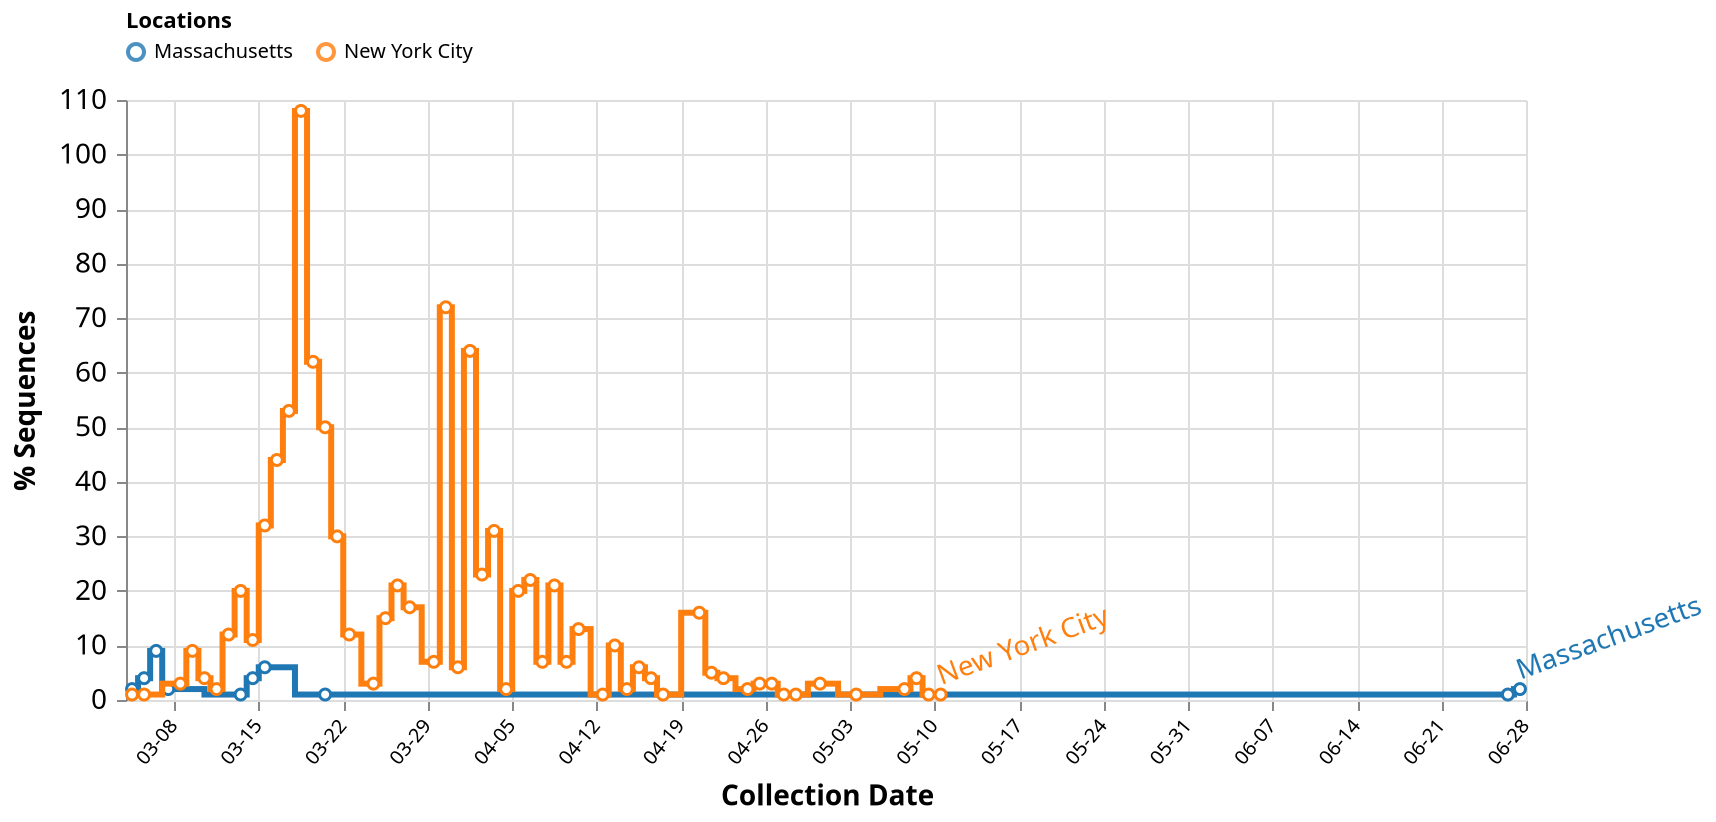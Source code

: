 {
  "$schema": "https://vega.github.io/schema/vega/v5.json",
  "description": "A basic line chart example.",
  "width": 700,
  "height": 300,
  "padding": 5,

  "signals": [
    {
      "name": "interpolate",
      "value": "step"
    },
    {
      "name": "hoverLocation",
      "value": null,
      "on": [
        {
          "events": {
            "merge": [
              {"markname": "locationlines", "type": "mouseover", "consume": true },
              {"markname": "locationdots", "type": "mouseover", "consume": true },
              {"markname": "locationlabel", "type": "mouseover", "consume": true }
            ]
          },
          "update": "{location: datum.location}",
          "force": true
        },
        {
          "events": {
            "merge": [
              {"markname": "locationlines", "type": "mouseout", "consume": true },
              {"markname": "locationdots", "type": "mouseout", "consume": true },
              {"markname": "locationlabel", "type": "mouseout", "consume": true }
            ]
          },
          "update": "null",
          "force": true
        }
      ]
    },
    {
      "name": "dateRangeStart",
      "value": 1575158400000,
      "comment": "Along with dateRangeEnd, these are hard limits on the dates shown. May need to update when we hit 2021. Dates are in milliseconds, unix epoch"
    },
    {
      "name": "dateRangeEnd",
      "value": 1609372800000
    },
    {
      "name": "dateBin",
      "value": 86400000,
      "comment": "Binning of observations by date, where date is in milliseconds. Default is 1 day (1000 * 60 * 60 * 24 = 86400000). This should never be less than a day. This is passed to the bin transform of cases_by_date_and_group. (1 week = 604800000)"
    },
    { "name": "cumulativeWindow", "value": [0, 0]},
    { "name": "yField", "value": "cases_sum_agg" },
    { "name": "yLabel", "value": "% Sequences" },
    {
      "name": "clear",
      "value": true,
      "comment": "If clicking on anything but a grouped bar, then clear the selection (by clearing the 'selection' data object)",
      "on": [
        {
          "events": "mouseup[!event.item]",
          "update": "true",
          "force": true
        }
      ]
    },
    {
      "name": "shift",
      "value": false,
      "comment": "Track whether or not the shift key is pressed. Used to select multiple groups by holding down shift before clicking",
      "on": [
        {
          "events": {
            "merge": [
              { "markname": "locationlines", "type": "click" },
              { "markname": "locationdots", "type": "click" },
              { "markname": "locationlabel", "type": "click" }
            ]
          },
          "update": "event.shiftKey",
          "force": true
        },
        {
          "events": "@legendLabel:click, @legendSymbol:click",
          "update": "{location: datum.value}",
          "force": true
        }
      ]
    },
    {
      "name": "clicked",
      "value": null,
      "comment": "Track clicks on the group bars, for selection purposes",
      "on": [
        {
          "events": {
            "merge": [
              { "markname": "locationlines", "type": "click" },
              { "markname": "locationdots", "type": "click" },
              { "markname": "locationlabel", "type": "click" }
            ]
          },
          "update": "{location: datum.location}",
          "force": true
        },
        {
          "events": "@legendLabel:click, @legendSymbol:click",
          "update": "{location: datum.value}",
          "force": true
        }
      ]
    }
  ],

  "data": [
    {
      "name": "selectedGroups",
      "values": [
        {"group": "B.1"},
        {"group": "B.1.3"}
      ]
    },
    {
      "name": "location_data",
      "format": {
        "parse": {
          "location": "string",
          "cases_sum": "number",
          "location_counts": "number",
          "date": "date:'%Q'"
        }
      },
      "values": [{"location":"Massachusetts","date":1580256000000,"group":"B","cases_sum":1,"location_counts":40,"color":"#006386"},{"location":"Massachusetts","date":1583366400000,"group":"B.1","cases_sum":4,"location_counts":40,"color":"#007a81"},{"location":"Massachusetts","date":1583366400000,"group":"B.2","cases_sum":1,"location_counts":40,"color":"#008f96"},{"location":"Massachusetts","date":1583452800000,"group":"B.1","cases_sum":9,"location_counts":40,"color":"#007a81"},{"location":"Massachusetts","date":1583539200000,"group":"B.1","cases_sum":2,"location_counts":40,"color":"#007a81"},{"location":"Massachusetts","date":1583280000000,"group":"B.1","cases_sum":2,"location_counts":40,"color":"#007a81"},{"location":"Massachusetts","date":1584144000000,"group":"A.1","cases_sum":1,"location_counts":40,"color":"#f45455"},{"location":"Massachusetts","date":1584144000000,"group":"B.1.5.4","cases_sum":1,"location_counts":40,"color":"#1b8018"},{"location":"Massachusetts","date":1584144000000,"group":"B.1","cases_sum":4,"location_counts":40,"color":"#007a81"},{"location":"Massachusetts","date":1584144000000,"group":"A.3","cases_sum":2,"location_counts":40,"color":"#e9494c"},{"location":"Massachusetts","date":1584144000000,"group":"B.1.5","cases_sum":1,"location_counts":40,"color":"#038060"},{"location":"Massachusetts","date":1584144000000,"group":"B.1.1","cases_sum":1,"location_counts":40,"color":"#069471"},{"location":"Massachusetts","date":1584057600000,"group":"B.1","cases_sum":1,"location_counts":40,"color":"#007a81"},{"location":"Massachusetts","date":1584230400000,"group":"B.1","cases_sum":6,"location_counts":40,"color":"#007a81"},{"location":"Massachusetts","date":1584662400000,"group":"B.1","cases_sum":1,"location_counts":40,"color":"#007a81"},{"location":"Massachusetts","date":1593216000000,"group":"B.1","cases_sum":2,"location_counts":40,"color":"#007a81"},{"location":"Massachusetts","date":1593129600000,"group":"B.1","cases_sum":1,"location_counts":40,"color":"#007a81"},{"location":"New York City","date":1584316800000,"group":"B.1","cases_sum":37,"location_counts":1023,"color":"#007a81"},{"location":"New York City","date":1584316800000,"group":"B.1.3","cases_sum":7,"location_counts":1023,"color":"#08a982"},{"location":"New York City","date":1584316800000,"group":"B.2","cases_sum":5,"location_counts":1023,"color":"#008f96"},{"location":"New York City","date":1584316800000,"group":"A.3","cases_sum":1,"location_counts":1023,"color":"#e9494c"},{"location":"New York City","date":1584316800000,"group":"B.1.1","cases_sum":2,"location_counts":1023,"color":"#069471"},{"location":"New York City","date":1584403200000,"group":"B.1","cases_sum":43,"location_counts":1023,"color":"#007a81"},{"location":"New York City","date":1584403200000,"group":"B.1.3","cases_sum":10,"location_counts":1023,"color":"#08a982"},{"location":"New York City","date":1584403200000,"group":"B.2.1","cases_sum":1,"location_counts":1023,"color":"#0abe94"},{"location":"New York City","date":1584403200000,"group":"B.2","cases_sum":6,"location_counts":1023,"color":"#008f96"},{"location":"New York City","date":1584403200000,"group":"A.1","cases_sum":1,"location_counts":1023,"color":"#f45455"},{"location":"New York City","date":1584403200000,"group":"B","cases_sum":1,"location_counts":1023,"color":"#006386"},{"location":"New York City","date":1584403200000,"group":"B.1.26","cases_sum":1,"location_counts":1023,"color":"#0ad3a7"},{"location":"New York City","date":1584144000000,"group":"B.1","cases_sum":10,"location_counts":1023,"color":"#007a81"},{"location":"New York City","date":1584144000000,"group":"B.1.1","cases_sum":2,"location_counts":1023,"color":"#069471"},{"location":"New York City","date":1584144000000,"group":"B.1.3","cases_sum":1,"location_counts":1023,"color":"#08a982"},{"location":"New York City","date":1584144000000,"group":"A","cases_sum":1,"location_counts":1023,"color":"#821b2a"},{"location":"New York City","date":1584144000000,"group":"A.1","cases_sum":1,"location_counts":1023,"color":"#f45455"},{"location":"New York City","date":1584230400000,"group":"B.1","cases_sum":28,"location_counts":1023,"color":"#007a81"},{"location":"New York City","date":1584230400000,"group":"B.1.3","cases_sum":4,"location_counts":1023,"color":"#08a982"},{"location":"New York City","date":1584230400000,"group":"B.1.1","cases_sum":1,"location_counts":1023,"color":"#069471"},{"location":"New York City","date":1584230400000,"group":"B.1.26","cases_sum":1,"location_counts":1023,"color":"#0ad3a7"},{"location":"New York City","date":1584230400000,"group":"B.1.29","cases_sum":2,"location_counts":1023,"color":"#07e9ba"},{"location":"New York City","date":1584230400000,"group":"B.2","cases_sum":1,"location_counts":1023,"color":"#008f96"},{"location":"New York City","date":1584489600000,"group":"A","cases_sum":3,"location_counts":1023,"color":"#821b2a"},{"location":"New York City","date":1584489600000,"group":"B.2","cases_sum":6,"location_counts":1023,"color":"#008f96"},{"location":"New York City","date":1584489600000,"group":"B.1","cases_sum":81,"location_counts":1023,"color":"#007a81"},{"location":"New York City","date":1584489600000,"group":"B.1.3","cases_sum":27,"location_counts":1023,"color":"#08a982"},{"location":"New York City","date":1584489600000,"group":"B.1.26","cases_sum":3,"location_counts":1023,"color":"#0ad3a7"},{"location":"New York City","date":1584489600000,"group":"B.1.1","cases_sum":4,"location_counts":1023,"color":"#069471"},{"location":"New York City","date":1584489600000,"group":"B.1.1.9","cases_sum":1,"location_counts":1023,"color":"#2a9424"},{"location":"New York City","date":1584489600000,"group":"A.5","cases_sum":1,"location_counts":1023,"color":"#de3e42"},{"location":"New York City","date":1584489600000,"group":"B.1.p2","cases_sum":1,"location_counts":1023,"color":"#00ffce"},{"location":"New York City","date":1584489600000,"group":"A.1","cases_sum":3,"location_counts":1023,"color":"#f45455"},{"location":"New York City","date":1584489600000,"group":"B.2.1","cases_sum":1,"location_counts":1023,"color":"#0abe94"},{"location":"New York City","date":1584489600000,"group":"B.1.5","cases_sum":1,"location_counts":1023,"color":"#038060"},{"location":"New York City","date":1584576000000,"group":"B.1.3","cases_sum":11,"location_counts":1023,"color":"#08a982"},{"location":"New York City","date":1584576000000,"group":"B.1","cases_sum":51,"location_counts":1023,"color":"#007a81"},{"location":"New York City","date":1584576000000,"group":"B.1.1","cases_sum":1,"location_counts":1023,"color":"#069471"},{"location":"New York City","date":1584576000000,"group":"B.1.1.9","cases_sum":1,"location_counts":1023,"color":"#2a9424"},{"location":"New York City","date":1584576000000,"group":"B.2","cases_sum":3,"location_counts":1023,"color":"#008f96"},{"location":"New York City","date":1584576000000,"group":"A","cases_sum":1,"location_counts":1023,"color":"#821b2a"},{"location":"New York City","date":1584576000000,"group":"A.3","cases_sum":1,"location_counts":1023,"color":"#e9494c"},{"location":"New York City","date":1584576000000,"group":"A.1","cases_sum":1,"location_counts":1023,"color":"#f45455"},{"location":"New York City","date":1583884800000,"group":"B.1.1","cases_sum":1,"location_counts":1023,"color":"#069471"},{"location":"New York City","date":1583884800000,"group":"B.1","cases_sum":2,"location_counts":1023,"color":"#007a81"},{"location":"New York City","date":1583884800000,"group":"A.1","cases_sum":2,"location_counts":1023,"color":"#f45455"},{"location":"New York City","date":1584057600000,"group":"B.1","cases_sum":19,"location_counts":1023,"color":"#007a81"},{"location":"New York City","date":1584057600000,"group":"A","cases_sum":1,"location_counts":1023,"color":"#821b2a"},{"location":"New York City","date":1584057600000,"group":"A.1","cases_sum":1,"location_counts":1023,"color":"#f45455"},{"location":"New York City","date":1584057600000,"group":"B.2","cases_sum":2,"location_counts":1023,"color":"#008f96"},{"location":"New York City","date":1584057600000,"group":"B.1.1","cases_sum":2,"location_counts":1023,"color":"#069471"},{"location":"New York City","date":1584057600000,"group":"B.1.3","cases_sum":1,"location_counts":1023,"color":"#08a982"},{"location":"New York City","date":1584748800000,"group":"B.1","cases_sum":25,"location_counts":1023,"color":"#007a81"},{"location":"New York City","date":1584748800000,"group":"B.1.3","cases_sum":5,"location_counts":1023,"color":"#08a982"},{"location":"New York City","date":1584748800000,"group":"A","cases_sum":1,"location_counts":1023,"color":"#821b2a"},{"location":"New York City","date":1584748800000,"group":"B.1.29","cases_sum":1,"location_counts":1023,"color":"#07e9ba"},{"location":"New York City","date":1584748800000,"group":"B.2","cases_sum":1,"location_counts":1023,"color":"#008f96"},{"location":"New York City","date":1584662400000,"group":"B.1","cases_sum":42,"location_counts":1023,"color":"#007a81"},{"location":"New York City","date":1584662400000,"group":"B.2","cases_sum":4,"location_counts":1023,"color":"#008f96"},{"location":"New York City","date":1584662400000,"group":"B.1.1","cases_sum":4,"location_counts":1023,"color":"#069471"},{"location":"New York City","date":1584662400000,"group":"A.2","cases_sum":1,"location_counts":1023,"color":"#d4333a"},{"location":"New York City","date":1584662400000,"group":"B.1.3","cases_sum":8,"location_counts":1023,"color":"#08a982"},{"location":"New York City","date":1584662400000,"group":"A.1","cases_sum":1,"location_counts":1023,"color":"#f45455"},{"location":"New York City","date":1584835200000,"group":"B.1","cases_sum":11,"location_counts":1023,"color":"#007a81"},{"location":"New York City","date":1584835200000,"group":"B.1.3","cases_sum":1,"location_counts":1023,"color":"#08a982"},{"location":"New York City","date":1584835200000,"group":"B.1.1","cases_sum":1,"location_counts":1023,"color":"#069471"},{"location":"New York City","date":1585612800000,"group":"B.1","cases_sum":5,"location_counts":1023,"color":"#007a81"},{"location":"New York City","date":1585612800000,"group":"B.1.3","cases_sum":1,"location_counts":1023,"color":"#08a982"},{"location":"New York City","date":1585612800000,"group":"B.1.1","cases_sum":1,"location_counts":1023,"color":"#069471"},{"location":"New York City","date":1585699200000,"group":"B.1.1","cases_sum":3,"location_counts":1023,"color":"#069471"},{"location":"New York City","date":1585699200000,"group":"B.1.p2","cases_sum":1,"location_counts":1023,"color":"#00ffce"},{"location":"New York City","date":1585699200000,"group":"B.1","cases_sum":49,"location_counts":1023,"color":"#007a81"},{"location":"New York City","date":1585699200000,"group":"B.1.3","cases_sum":15,"location_counts":1023,"color":"#08a982"},{"location":"New York City","date":1585699200000,"group":"B.1.1.1","cases_sum":1,"location_counts":1023,"color":"#39a930"},{"location":"New York City","date":1585699200000,"group":"B.2","cases_sum":2,"location_counts":1023,"color":"#008f96"},{"location":"New York City","date":1583625600000,"group":"B.1","cases_sum":3,"location_counts":1023,"color":"#007a81"},{"location":"New York City","date":1585872000000,"group":"B.1","cases_sum":26,"location_counts":1023,"color":"#007a81"},{"location":"New York City","date":1585872000000,"group":"B.1.3","cases_sum":5,"location_counts":1023,"color":"#08a982"},{"location":"New York City","date":1585872000000,"group":"B.2","cases_sum":3,"location_counts":1023,"color":"#008f96"},{"location":"New York City","date":1585872000000,"group":"B.1.1","cases_sum":2,"location_counts":1023,"color":"#069471"},{"location":"New York City","date":1585872000000,"group":"B.1.5","cases_sum":1,"location_counts":1023,"color":"#038060"},{"location":"New York City","date":1583971200000,"group":"B.1","cases_sum":11,"location_counts":1023,"color":"#007a81"},{"location":"New York City","date":1583971200000,"group":"A.1","cases_sum":1,"location_counts":1023,"color":"#f45455"},{"location":"New York City","date":1583971200000,"group":"B.1.1","cases_sum":1,"location_counts":1023,"color":"#069471"},{"location":"New York City","date":1583971200000,"group":"A","cases_sum":1,"location_counts":1023,"color":"#821b2a"},{"location":"New York City","date":1583971200000,"group":"B.1.5","cases_sum":1,"location_counts":1023,"color":"#038060"},{"location":"New York City","date":1583971200000,"group":"B.1.3","cases_sum":1,"location_counts":1023,"color":"#08a982"},{"location":"New York City","date":1585526400000,"group":"B.1.3","cases_sum":10,"location_counts":1023,"color":"#08a982"},{"location":"New York City","date":1585526400000,"group":"B","cases_sum":2,"location_counts":1023,"color":"#006386"},{"location":"New York City","date":1585526400000,"group":"B.1","cases_sum":62,"location_counts":1023,"color":"#007a81"},{"location":"New York City","date":1585526400000,"group":"B.2","cases_sum":1,"location_counts":1023,"color":"#008f96"},{"location":"New York City","date":1585526400000,"group":"B.1.26","cases_sum":5,"location_counts":1023,"color":"#0ad3a7"},{"location":"New York City","date":1585526400000,"group":"B.1.1","cases_sum":1,"location_counts":1023,"color":"#069471"},{"location":"New York City","date":1585526400000,"group":"A.1","cases_sum":2,"location_counts":1023,"color":"#f45455"},{"location":"New York City","date":1585526400000,"group":"A","cases_sum":1,"location_counts":1023,"color":"#821b2a"},{"location":"New York City","date":1585526400000,"group":"A.3","cases_sum":1,"location_counts":1023,"color":"#e9494c"},{"location":"New York City","date":1586131200000,"group":"B.1","cases_sum":18,"location_counts":1023,"color":"#007a81"},{"location":"New York City","date":1586131200000,"group":"B.1.3","cases_sum":4,"location_counts":1023,"color":"#08a982"},{"location":"New York City","date":1586131200000,"group":"B.1.26","cases_sum":1,"location_counts":1023,"color":"#0ad3a7"},{"location":"New York City","date":1586131200000,"group":"B.2","cases_sum":1,"location_counts":1023,"color":"#008f96"},{"location":"New York City","date":1586131200000,"group":"B.1.41","cases_sum":1,"location_counts":1023,"color":"#006d51"},{"location":"New York City","date":1586131200000,"group":"B.1.29","cases_sum":1,"location_counts":1023,"color":"#07e9ba"},{"location":"New York City","date":1586044800000,"group":"B.1","cases_sum":19,"location_counts":1023,"color":"#007a81"},{"location":"New York City","date":1586044800000,"group":"B.1.3","cases_sum":1,"location_counts":1023,"color":"#08a982"},{"location":"New York City","date":1585785600000,"group":"B.1","cases_sum":22,"location_counts":1023,"color":"#007a81"},{"location":"New York City","date":1585785600000,"group":"B.1.1","cases_sum":2,"location_counts":1023,"color":"#069471"},{"location":"New York City","date":1585785600000,"group":"B.1.26","cases_sum":1,"location_counts":1023,"color":"#0ad3a7"},{"location":"New York City","date":1585785600000,"group":"B.1.3","cases_sum":1,"location_counts":1023,"color":"#08a982"},{"location":"New York City","date":1585958400000,"group":"B.1","cases_sum":1,"location_counts":1023,"color":"#007a81"},{"location":"New York City","date":1585958400000,"group":"B.1.3","cases_sum":1,"location_counts":1023,"color":"#08a982"},{"location":"New York City","date":1586476800000,"group":"B.1","cases_sum":9,"location_counts":1023,"color":"#007a81"},{"location":"New York City","date":1586476800000,"group":"B.1.3","cases_sum":4,"location_counts":1023,"color":"#08a982"},{"location":"New York City","date":1586304000000,"group":"B.1.3","cases_sum":3,"location_counts":1023,"color":"#08a982"},{"location":"New York City","date":1586304000000,"group":"B.1","cases_sum":18,"location_counts":1023,"color":"#007a81"},{"location":"New York City","date":1586304000000,"group":"B.1.1","cases_sum":1,"location_counts":1023,"color":"#069471"},{"location":"New York City","date":1586304000000,"group":"B.1.29","cases_sum":1,"location_counts":1023,"color":"#07e9ba"},{"location":"New York City","date":1586736000000,"group":"B.1","cases_sum":9,"location_counts":1023,"color":"#007a81"},{"location":"New York City","date":1586736000000,"group":"B.1.3","cases_sum":1,"location_counts":1023,"color":"#08a982"},{"location":"New York City","date":1586736000000,"group":"B.1.26","cases_sum":1,"location_counts":1023,"color":"#0ad3a7"},{"location":"New York City","date":1586736000000,"group":"B.1.1","cases_sum":1,"location_counts":1023,"color":"#069471"},{"location":"New York City","date":1586217600000,"group":"B.1","cases_sum":5,"location_counts":1023,"color":"#007a81"},{"location":"New York City","date":1586217600000,"group":"B.1.3","cases_sum":2,"location_counts":1023,"color":"#08a982"},{"location":"New York City","date":1586390400000,"group":"B.1.3","cases_sum":1,"location_counts":1023,"color":"#08a982"},{"location":"New York City","date":1586390400000,"group":"B.1","cases_sum":6,"location_counts":1023,"color":"#007a81"},{"location":"New York City","date":1586563200000,"group":"B.1.1","cases_sum":1,"location_counts":1023,"color":"#069471"},{"location":"New York City","date":1586649600000,"group":"B.1","cases_sum":1,"location_counts":1023,"color":"#007a81"},{"location":"New York City","date":1587513600000,"group":"B.1","cases_sum":4,"location_counts":1023,"color":"#007a81"},{"location":"New York City","date":1587340800000,"group":"B.1","cases_sum":11,"location_counts":1023,"color":"#007a81"},{"location":"New York City","date":1587340800000,"group":"B.1.3","cases_sum":5,"location_counts":1023,"color":"#08a982"},{"location":"New York City","date":1586822400000,"group":"B.1","cases_sum":2,"location_counts":1023,"color":"#007a81"},{"location":"New York City","date":1586995200000,"group":"B.1.3","cases_sum":1,"location_counts":1023,"color":"#08a982"},{"location":"New York City","date":1586995200000,"group":"B.1","cases_sum":3,"location_counts":1023,"color":"#007a81"},{"location":"New York City","date":1587427200000,"group":"B.1","cases_sum":5,"location_counts":1023,"color":"#007a81"},{"location":"New York City","date":1586908800000,"group":"B.1.3","cases_sum":1,"location_counts":1023,"color":"#08a982"},{"location":"New York City","date":1586908800000,"group":"B.1","cases_sum":5,"location_counts":1023,"color":"#007a81"},{"location":"New York City","date":1586908800000,"group":"B.1.1","cases_sum":1,"location_counts":1023,"color":"#069471"},{"location":"New York City","date":1587686400000,"group":"B.1","cases_sum":2,"location_counts":1023,"color":"#007a81"},{"location":"New York City","date":1587686400000,"group":"B.1.1","cases_sum":1,"location_counts":1023,"color":"#069471"},{"location":"New York City","date":1583280000000,"group":"A.1","cases_sum":1,"location_counts":1023,"color":"#f45455"},{"location":"New York City","date":1583280000000,"group":"B.1","cases_sum":1,"location_counts":1023,"color":"#007a81"},{"location":"New York City","date":1583366400000,"group":"B.1.3","cases_sum":1,"location_counts":1023,"color":"#08a982"},{"location":"New York City","date":1583712000000,"group":"B.2","cases_sum":5,"location_counts":1023,"color":"#008f96"},{"location":"New York City","date":1583712000000,"group":"B.1","cases_sum":7,"location_counts":1023,"color":"#007a81"},{"location":"New York City","date":1583712000000,"group":"B.1.3","cases_sum":2,"location_counts":1023,"color":"#08a982"},{"location":"New York City","date":1583712000000,"group":"B","cases_sum":2,"location_counts":1023,"color":"#006386"},{"location":"New York City","date":1583712000000,"group":"A.1","cases_sum":1,"location_counts":1023,"color":"#f45455"},{"location":"New York City","date":1583107200000,"group":"B","cases_sum":1,"location_counts":1023,"color":"#006386"},{"location":"New York City","date":1583798400000,"group":"B.1.3","cases_sum":1,"location_counts":1023,"color":"#08a982"},{"location":"New York City","date":1583798400000,"group":"B.1","cases_sum":3,"location_counts":1023,"color":"#007a81"},{"location":"New York City","date":1585440000000,"group":"B.1","cases_sum":4,"location_counts":1023,"color":"#007a81"},{"location":"New York City","date":1585440000000,"group":"B.1.3","cases_sum":3,"location_counts":1023,"color":"#08a982"},{"location":"New York City","date":1585440000000,"group":"B.1.1","cases_sum":1,"location_counts":1023,"color":"#069471"},{"location":"New York City","date":1585008000000,"group":"B.1","cases_sum":3,"location_counts":1023,"color":"#007a81"},{"location":"New York City","date":1585180800000,"group":"B.1","cases_sum":19,"location_counts":1023,"color":"#007a81"},{"location":"New York City","date":1585180800000,"group":"B.1.3","cases_sum":2,"location_counts":1023,"color":"#08a982"},{"location":"New York City","date":1585180800000,"group":"B.1.26","cases_sum":2,"location_counts":1023,"color":"#0ad3a7"},{"location":"New York City","date":1585180800000,"group":"B.1.1","cases_sum":2,"location_counts":1023,"color":"#069471"},{"location":"New York City","date":1585180800000,"group":"B.2","cases_sum":1,"location_counts":1023,"color":"#008f96"},{"location":"New York City","date":1585267200000,"group":"B.1","cases_sum":15,"location_counts":1023,"color":"#007a81"},{"location":"New York City","date":1585267200000,"group":"B.1.3","cases_sum":2,"location_counts":1023,"color":"#08a982"},{"location":"New York City","date":1585267200000,"group":"B.1.5","cases_sum":1,"location_counts":1023,"color":"#038060"},{"location":"New York City","date":1585094400000,"group":"B.1","cases_sum":11,"location_counts":1023,"color":"#007a81"},{"location":"New York City","date":1585094400000,"group":"B.1.3","cases_sum":4,"location_counts":1023,"color":"#08a982"},{"location":"New York City","date":1585094400000,"group":"B.1.1","cases_sum":1,"location_counts":1023,"color":"#069471"},{"location":"New York City","date":1587772800000,"group":"B.1","cases_sum":3,"location_counts":1023,"color":"#007a81"},{"location":"New York City","date":1587081600000,"group":"B.1","cases_sum":1,"location_counts":1023,"color":"#007a81"},{"location":"New York City","date":1587945600000,"group":"B.1.1","cases_sum":1,"location_counts":1023,"color":"#069471"},{"location":"New York City","date":1587945600000,"group":"B.1","cases_sum":1,"location_counts":1023,"color":"#007a81"},{"location":"New York City","date":1588464000000,"group":"B.1","cases_sum":1,"location_counts":1023,"color":"#007a81"},{"location":"New York City","date":1588896000000,"group":"B.1","cases_sum":4,"location_counts":1023,"color":"#007a81"},{"location":"New York City","date":1588204800000,"group":"B.1","cases_sum":3,"location_counts":1023,"color":"#007a81"},{"location":"New York City","date":1588204800000,"group":"A.3","cases_sum":1,"location_counts":1023,"color":"#e9494c"},{"location":"New York City","date":1589068800000,"group":"B.1","cases_sum":1,"location_counts":1023,"color":"#007a81"},{"location":"New York City","date":1588032000000,"group":"B.1","cases_sum":1,"location_counts":1023,"color":"#007a81"},{"location":"New York City","date":1588982400000,"group":"B.1","cases_sum":1,"location_counts":1023,"color":"#007a81"},{"location":"New York City","date":1587859200000,"group":"B.1","cases_sum":2,"location_counts":1023,"color":"#007a81"},{"location":"New York City","date":1587859200000,"group":"B.1.3","cases_sum":1,"location_counts":1023,"color":"#08a982"},{"location":"New York City","date":1588809600000,"group":"B.1","cases_sum":2,"location_counts":1023,"color":"#007a81"}],
      "transform": [
        {
          "comment": "Bin observations by date. The width of each bin is determined by the signal dateBin. Since the most detail in the date from GISAID is by day, the bin shouldn't ever be smaller than a day.",
          "type": "bin",
          "field": "date",
          "extent": [
            { "signal": "dateRangeStart" },
            { "signal": "dateRangeEnd" }
          ],
          "step": { "signal": "dateBin" },
          "as": ["day_start", "day_end"]
        },
        {
          "type": "joinaggregate",
          "groupby": ["location", "day_start"],
          "fields": ["cases_sum"],
          "ops": ["sum"],
          "as": ["all_cases_sum"]
        },
        {
          "type": "filter",
          "expr": "indata('selectedGroups', 'group', datum.group)"
        },
        {
          "type": "aggregate",
          "groupby": ["location", "day_start"],
          "fields": ["cases_sum", "color", "all_cases_sum"],
          "ops": ["sum", "max", "max"],
          "as": ["cases_sum", "color", "all_cases_sum"]
        },
        {
          "type": "window",
          "sort": { "field": "day_start" },
          "groupby": ["location"],
          "ops": ["sum", "sum"],
          "fields": ["cases_sum", "all_cases_sum"],
          "as": ["cases_sum_agg", "all_cases_sum_agg"],
          "frame": { "signal": "cumulativeWindow" }
        },
        {
          "type": "collect",
          "sort": {
            "field": ["location", "day_start"],
            "order": ["ascending", "ascending"]
          }
        },
        {
          "type": "formula",
          "expr": "datum.cases_sum_agg / datum.all_cases_sum_agg",
          "as": "cases_norm"
        },
        {
          "comment": "Recalculate the day_end from the day_start and dateBin, since the imputation can't work on more than one field at once.",
          "type": "formula",
          "expr": "datum.day_start + dateBin",
          "as": "day_end"
        },
        {
          "type": "formula",
          "expr": "datum.day_start + (dateBin / 2)",
          "as": "day_middle"
        }
      ]
    },
    {
      "name": "selected",
      "comment": "A list of groups that are selected",
      "on": [
        { "trigger": "clear", "remove": true },
        { "trigger": "!shift", "remove": true },
        { "trigger": "!shift && clicked", "insert": "clicked" },
        { "trigger": "shift && clicked", "toggle": "clicked" }
      ]
    }
  ],

  "scales": [
    {
      "name": "xscale",
      "type": "time",
      "range": "width",
      "domain": {
        "fields": [
          {"data": "location_data", "field": "day_start"},
          {"data": "location_data", "field": "day_end"}
        ]
      }
    },
    {
      "name": "yscale",
      "type": "linear",
      "range": "height",
      "nice": true,
      "zero": true,
      "domain": {"data": "location_data", "field": {"signal": "yField"}}
    },
    {
      "name": "color",
      "type": "ordinal",
      "range": {"scheme": "category10"},
      "domain": {"data": "location_data", "field": "location"}
    }
  ],

  "axes": [
    {
      "orient": "bottom", 
      "scale": "xscale",
      "format": "%m-%d",
      "zindex": 0,

      "grid": true,
      "gridScale": "yscale",
      "gridColor": "#DDD",

      "labelAngle": 310,
      "labelAlign": "right",
      "labelBaseline": "middle",
      "labelPadding": 5,

      "title": "Collection Date",
      "titleFontSize": 14,
      "titlePadding": 8
    },
    {
      "orient": "left", 
      "scale": "yscale",

      "grid": true,
      "gridScale": "xscale",
      "gridColor": "#DDD",

      "labelFontSize": 14,
      "labelPadding": 4,

      "title": {"signal": "yLabel"},
      "titleFontSize": 14,
      "titlePadding": 10
    }
  ],

  "legends": [
    {
      "stroke": "color",
      "title": "Locations",
      "orient": "top",
      "direction": "vertical",
      "columns": 8,
      "encode": {
        "symbols": {
          "name": "legendSymbol",
          "interactive": true,
          "update": {
            "fill": {"value": "transparent"},
            "strokeWidth": {"value": 2},
            "opacity": [
              {
                "test": "!length(data('selected')) || indata('selected', 'location', datum.value)", 
                "value": 0.8
              },
              {"value": 0.15}
            ],
            "size": {"value": 64}
          }
        },
        "labels": {
          "name": "legendLabel",
          "interactive": true,
          "update": {
            "opacity": [
              {
                "test": "!length(data('selected')) || indata('selected', 'location', datum.value)", 
                "value": 1
              },
              {"value": 0.25}
            ]
          }
        }
      }
    }
  ],

  "marks": [
    {
      "name": "layer0",
      "type": "group",
      "from": {
        "facet": {
          "name": "series",
          "data": "location_data",
          "groupby": "location"
        }
      },
      "data": [
        {
          "name": "label",
          "source": "series",
          "transform": [
            { 
              "type": "joinaggregate", 
              "fields": ["day_middle"],
              "ops": ["max"],
              "as": ["max_day"]
            },
            {
              "type": "filter",
              "expr": "datum.day_middle == datum.max_day"
            }
          ]
        }
      ],
      "marks": [
        {
          "name": "locationlines",
          "type": "line",
          "from": {"data": "series"},
          "encode": {
            "enter": {
              "strokeWidth": {"value": 3},
              "strokeMiterLimit": {"value": 2},
              "strokeCap": {"value": "round"}
            },
            "update": {
              "interpolate": {"signal": "interpolate"},
              "x": {"scale": "xscale", "field": "day_middle"},
              "y": {"scale": "yscale", "field": {"signal": "yField"}},
              "stroke": [
                {
                  "test": "(!length(data('selected')) || indata('selected', 'location', datum.location)) && (datum.cases_sum_agg > 0)",
                  "scale": "color", 
                  "field": "location"
                },
                {"value": "#CCC"}
              ],
              "strokeOpacity": [
                {
                  "test": "hoverLocation && hoverLocation.location == datum.location",
                  "value": 0.6
                },
                {"value": 1.0}
              ],
              "zindex": [
                {
                  "test": "hoverLocation && hoverLocation.location == datum.location",
                  "value": 3
                },
                { "value": 1 }
              ]
            }
          }
        },
        {
          "name": "locationdots",
          "type": "symbol",
          "from": {"data": "series"},
          "encode": {
            "enter": {
              "size": {"value": 30},
              "fill": {"value": "#fff"},
              "strokeWidth": {"value": 1.5},
              "tooltip": {
                "signal": "{title: datum.location, 'Sequences': datum[yField], 'Collection date': timeFormat(datum.day_start, '%b %d %Y')}"
              }
            },
            "update": {
              "x": {"scale": "xscale", "field": "day_middle"},
              "y": {"scale": "yscale", "field": {"signal": "yField"}},
              "stroke": [
                {
                  "test": "(!length(data('selected')) || indata('selected', 'location', datum.location)) && (datum.cases_sum_agg > 0)",
                  "scale": "color", 
                  "field": "location"
                },
                {"value": "#CCC"}
              ],
              "strokeOpacity": [
                {
                  "test": "hoverLocation && hoverLocation.location == datum.location",
                  "value": 0.6
                },
                {"value": 1.0}
              ],
              "zindex": [
                {
                  "test": "hoverLocation && hoverLocation.location == datum.location",
                  "value": 3
                },
                { "value": 1 }
              ]
            }
          }
        },
        {
          "name": "locationlabel",
          "type": "text",
          "from": {"data": "label"},
          "encode": {
            "enter": {
              "dy": {"value": -5},
              "fontSize": {"value": 14},
              "angle": {"value": 340},
              "zindex": {"value": 5}
            },
            "update": {
              "x": {"scale": "xscale", "field": "day_middle", "offset": 2},
              "y": {"scale": "yscale", "field": {"signal": "yField"}},
              "text": {"field": "location"},
              "fill": [
                {
                  "test": "(!length(data('selected')) || indata('selected', 'location', datum.location)) && (datum.cases_sum_agg > 0)",
                  "scale": "color", 
                  "field": "location"
                },
                { "value": "#ccc" }
              ],
              "fillOpacity": [
                {
                  "test": "hoverLocation && hoverLocation.location == datum.location",
                  "value": 0.6
                },
                {"value": 1}
              ]
            }
          }
        }
      ]
    }
  ]
}
